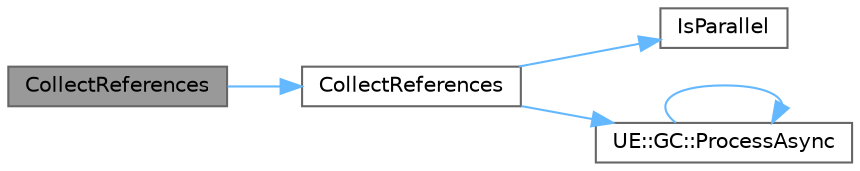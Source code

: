digraph "CollectReferences"
{
 // INTERACTIVE_SVG=YES
 // LATEX_PDF_SIZE
  bgcolor="transparent";
  edge [fontname=Helvetica,fontsize=10,labelfontname=Helvetica,labelfontsize=10];
  node [fontname=Helvetica,fontsize=10,shape=box,height=0.2,width=0.4];
  rankdir="LR";
  Node1 [id="Node000001",label="CollectReferences",height=0.2,width=0.4,color="gray40", fillcolor="grey60", style="filled", fontcolor="black",tooltip=" "];
  Node1 -> Node2 [id="edge1_Node000001_Node000002",color="steelblue1",style="solid",tooltip=" "];
  Node2 [id="Node000002",label="CollectReferences",height=0.2,width=0.4,color="grey40", fillcolor="white", style="filled",URL="$dd/d44/FastReferenceCollector_8h.html#a826680514dcb41930e7b660ecea68692",tooltip=" "];
  Node2 -> Node3 [id="edge2_Node000002_Node000003",color="steelblue1",style="solid",tooltip=" "];
  Node3 [id="Node000003",label="IsParallel",height=0.2,width=0.4,color="grey40", fillcolor="white", style="filled",URL="$dd/d44/FastReferenceCollector_8h.html#a22745847e0847ad9c489b4ca5db90018",tooltip=" "];
  Node2 -> Node4 [id="edge3_Node000002_Node000004",color="steelblue1",style="solid",tooltip=" "];
  Node4 [id="Node000004",label="UE::GC::ProcessAsync",height=0.2,width=0.4,color="grey40", fillcolor="white", style="filled",URL="$d9/da4/namespaceUE_1_1GC.html#a78135a038660dc50d4dee7c7f682aaed",tooltip="Allocates contexts and coordinator, kicks worker tasks that also call ProcessSync."];
  Node4 -> Node4 [id="edge4_Node000004_Node000004",color="steelblue1",style="solid",tooltip=" "];
}
